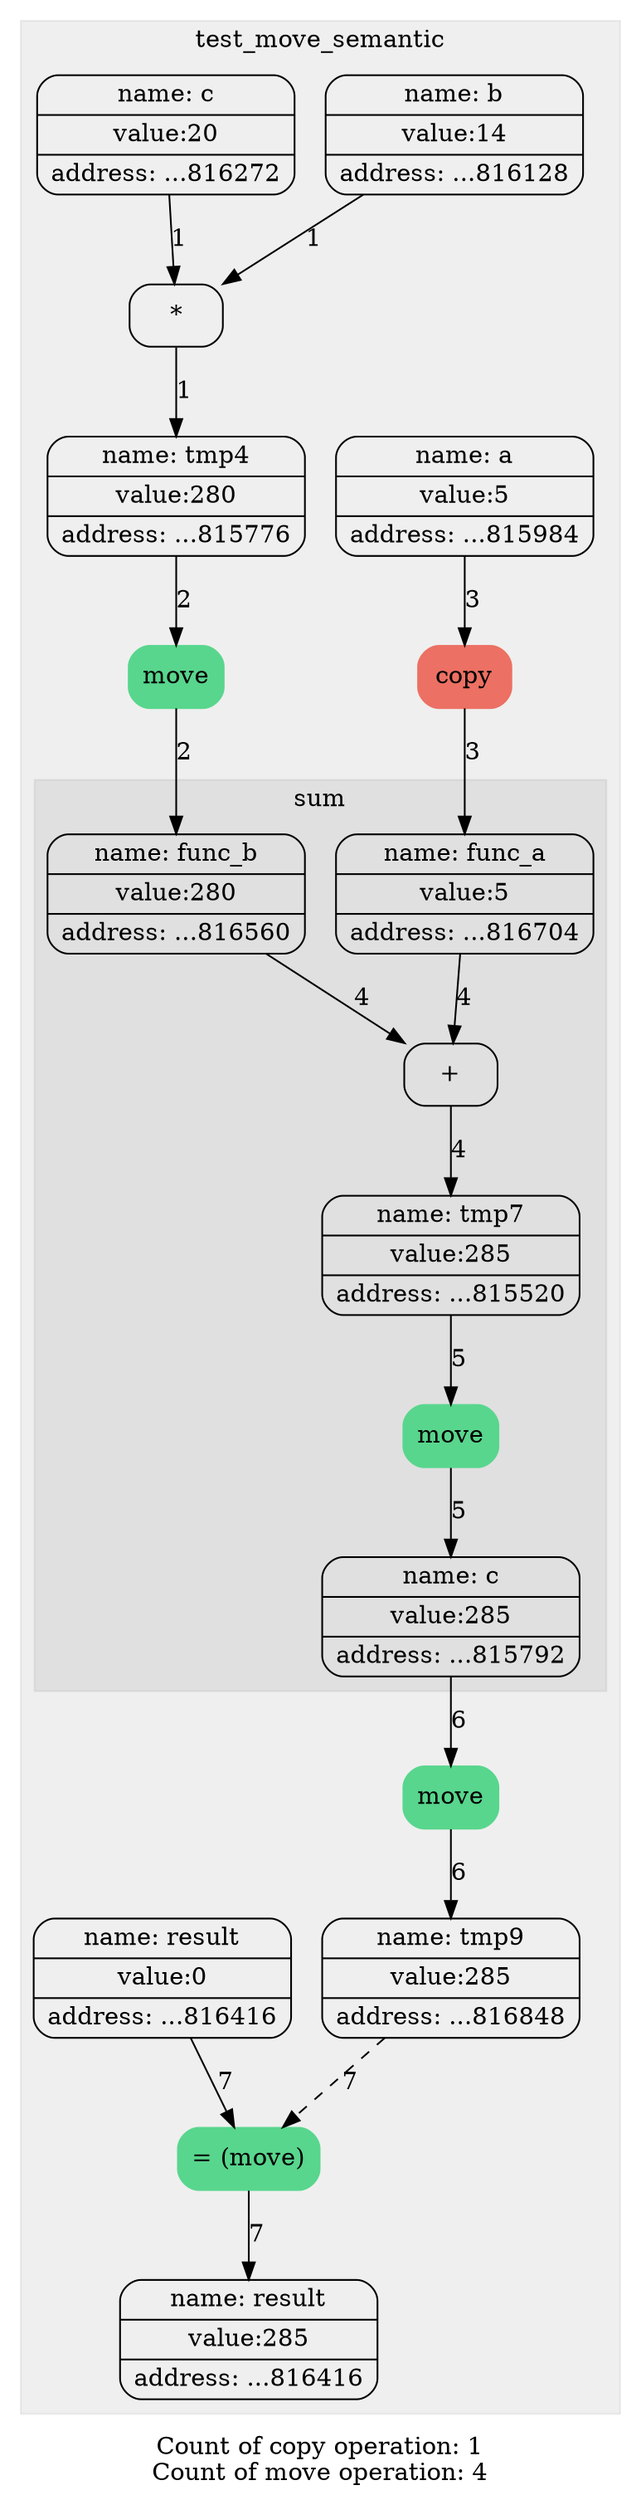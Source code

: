 digraph G{
trankdir=HR;
node[shape=Mrecord];

subgraph "cluster_0" {
label = test_move_semantic;
style = filled
color = "#00000010";
1[label="{ {name: tmp0} | {value:5} | {address: ...815984}} " color=""style=""fontcolor=""];
1[label="{ {name: a} | {value:5} | {address: ...815984}} " color=""style=""fontcolor=""];
2[label="{ {name: tmp1} | {value:14} | {address: ...816128}} " color=""style=""fontcolor=""];
2[label="{ {name: b} | {value:14} | {address: ...816128}} " color=""style=""fontcolor=""];
3[label="{ {name: tmp2} | {value:20} | {address: ...816272}} " color=""style=""fontcolor=""];
3[label="{ {name: c} | {value:20} | {address: ...816272}} " color=""style=""fontcolor=""];
4[label="{ {name: tmp3} | {value:0} | {address: ...816416}} " color=""style=""fontcolor=""];
4[label="{ {name: result} | {value:0} | {address: ...816416}} " color=""style=""fontcolor=""];
5[label = "*" color = "" style = "" fontcolor = "" ];
edge[style = "" color = ""label = "1"fontcolor = ""]2->5;
edge[style = "" color = ""label = "1"fontcolor = ""]3->5;
6[label="{ {name: tmp4} | {value:280} | {address: ...815776}} " color=""style=""fontcolor=""];
edge[style = "" color = ""label = "1"fontcolor = ""]5->6;
7[label = "move" color = "#58D68D" style = "filled" fontcolor = "" ];
edge[style = "" color = ""label = "2"fontcolor = ""]6->7;
8[label="{ {name: tmp5} | {value:280} | {address: ...816560}} " color=""style=""fontcolor=""];
edge[style = "" color = ""label = "2"fontcolor = ""]7->8;
9[label = "copy" color = "#EC7063" style = "filled" fontcolor = "" ];
edge[style = "" color = ""label = "3"fontcolor = ""]1->9;
10[label="{ {name: tmp6} | {value:5} | {address: ...816704}} " color=""style=""fontcolor=""];
edge[style = "" color = ""label = "3"fontcolor = ""]9->10;
subgraph "cluster_1" {
label = sum;
style = filled
color = "#00000010";
10[label="{ {name: func_a} | {value:5} | {address: ...816704}} " color=""style=""fontcolor=""];
8[label="{ {name: func_b} | {value:280} | {address: ...816560}} " color=""style=""fontcolor=""];
11[label = "+" color = "" style = "" fontcolor = "" ];
edge[style = "" color = ""label = "4"fontcolor = ""]10->11;
edge[style = "" color = ""label = "4"fontcolor = ""]8->11;
12[label="{ {name: tmp7} | {value:285} | {address: ...815520}} " color=""style=""fontcolor=""];
edge[style = "" color = ""label = "4"fontcolor = ""]11->12;
13[label = "move" color = "#58D68D" style = "filled" fontcolor = "" ];
edge[style = "" color = ""label = "5"fontcolor = ""]12->13;
14[label="{ {name: tmp8} | {value:285} | {address: ...815792}} " color=""style=""fontcolor=""];
edge[style = "" color = ""label = "5"fontcolor = ""]13->14;
14[label="{ {name: c} | {value:285} | {address: ...815792}} " color=""style=""fontcolor=""];
}
15[label = "move" color = "#58D68D" style = "filled" fontcolor = "" ];
edge[style = "" color = ""label = "6"fontcolor = ""]14->15;
16[label="{ {name: tmp9} | {value:285} | {address: ...816848}} " color=""style=""fontcolor=""];
edge[style = "" color = ""label = "6"fontcolor = ""]15->16;
17[label = "= (move)" color = "#58D68D" style = "filled" fontcolor = "" ];
edge[style = "" color = ""label = "7"fontcolor = ""]4->17;
edge[style = "dashed" color = ""label = "7"fontcolor = ""]16->17;
18[label="{ {name: result} | {value:285} | {address: ...816416}} " color=""style=""fontcolor=""];
edge[style = "" color = ""label = "7"fontcolor = ""]17->18;
}
label="Count of copy operation: 1
Count of move operation: 4"}